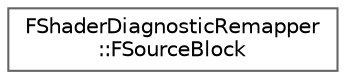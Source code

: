 digraph "Graphical Class Hierarchy"
{
 // INTERACTIVE_SVG=YES
 // LATEX_PDF_SIZE
  bgcolor="transparent";
  edge [fontname=Helvetica,fontsize=10,labelfontname=Helvetica,labelfontsize=10];
  node [fontname=Helvetica,fontsize=10,shape=box,height=0.2,width=0.4];
  rankdir="LR";
  Node0 [id="Node000000",label="FShaderDiagnosticRemapper\l::FSourceBlock",height=0.2,width=0.4,color="grey40", fillcolor="white", style="filled",URL="$d4/dfc/structFShaderDiagnosticRemapper_1_1FSourceBlock.html",tooltip=" "];
}

